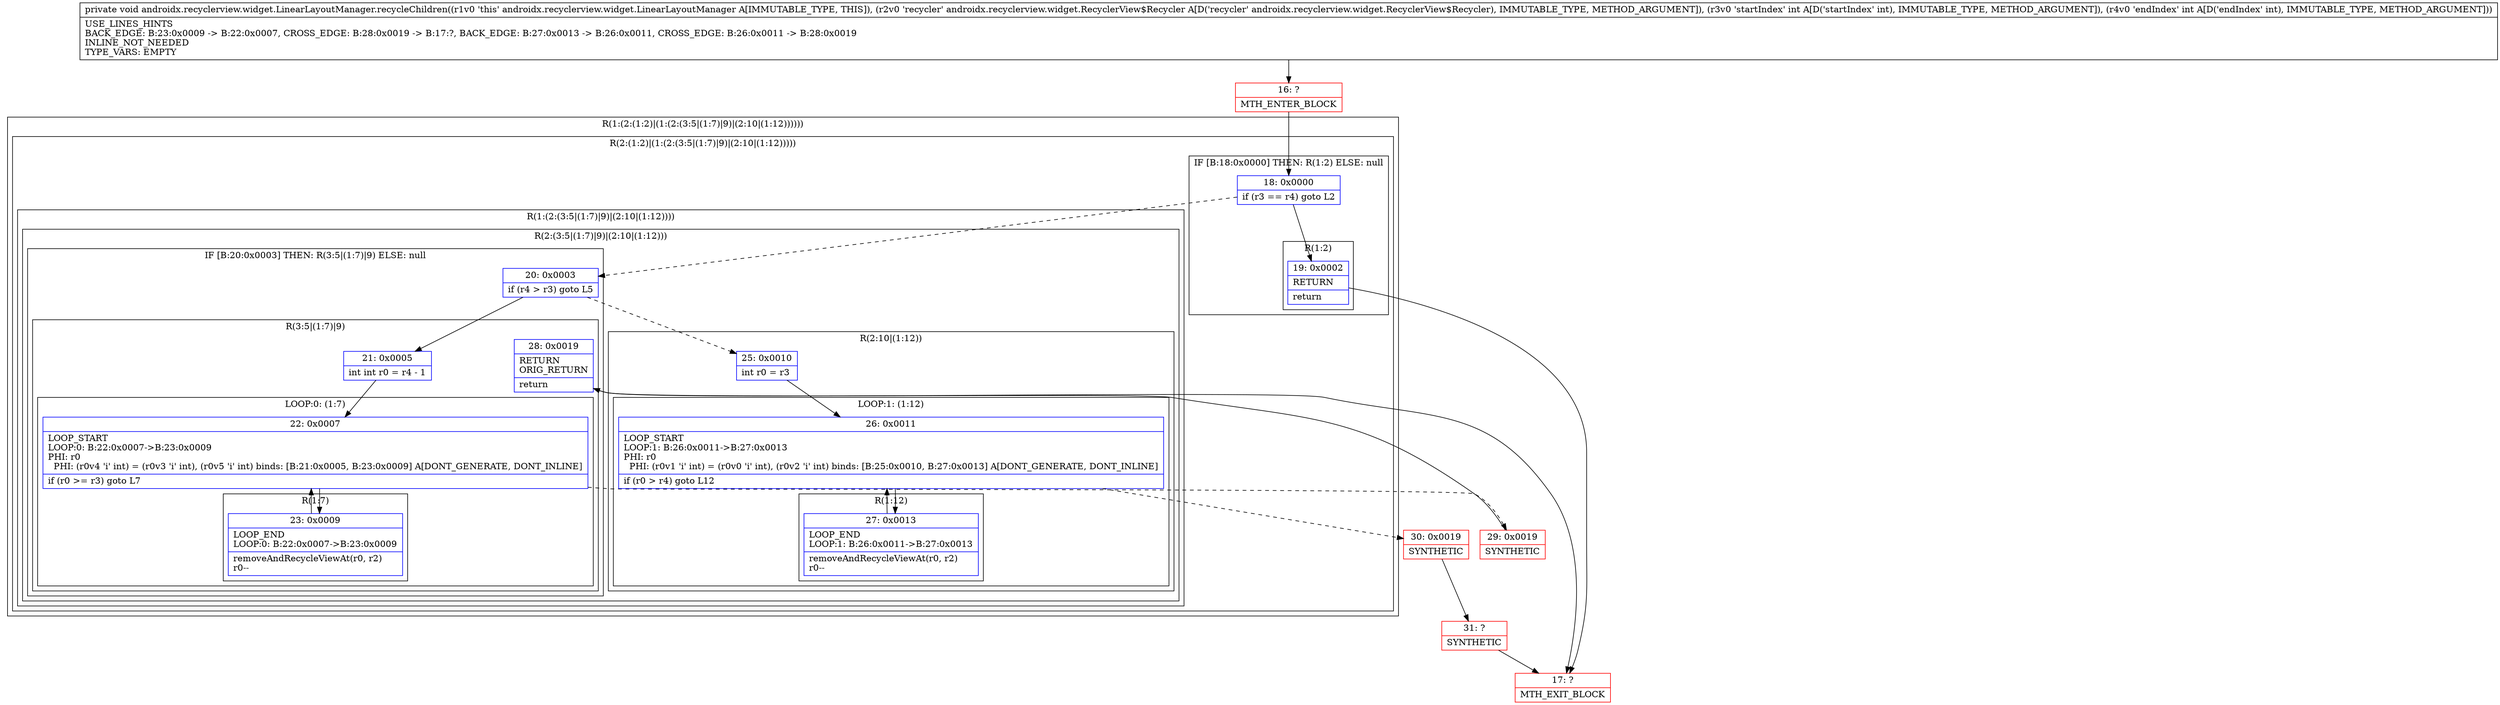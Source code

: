 digraph "CFG forandroidx.recyclerview.widget.LinearLayoutManager.recycleChildren(Landroidx\/recyclerview\/widget\/RecyclerView$Recycler;II)V" {
subgraph cluster_Region_1886332466 {
label = "R(1:(2:(1:2)|(1:(2:(3:5|(1:7)|9)|(2:10|(1:12))))))";
node [shape=record,color=blue];
subgraph cluster_Region_165190222 {
label = "R(2:(1:2)|(1:(2:(3:5|(1:7)|9)|(2:10|(1:12)))))";
node [shape=record,color=blue];
subgraph cluster_IfRegion_1957142394 {
label = "IF [B:18:0x0000] THEN: R(1:2) ELSE: null";
node [shape=record,color=blue];
Node_18 [shape=record,label="{18\:\ 0x0000|if (r3 == r4) goto L2\l}"];
subgraph cluster_Region_1144783023 {
label = "R(1:2)";
node [shape=record,color=blue];
Node_19 [shape=record,label="{19\:\ 0x0002|RETURN\l|return\l}"];
}
}
subgraph cluster_Region_1307304108 {
label = "R(1:(2:(3:5|(1:7)|9)|(2:10|(1:12))))";
node [shape=record,color=blue];
subgraph cluster_Region_2890165 {
label = "R(2:(3:5|(1:7)|9)|(2:10|(1:12)))";
node [shape=record,color=blue];
subgraph cluster_IfRegion_1220020869 {
label = "IF [B:20:0x0003] THEN: R(3:5|(1:7)|9) ELSE: null";
node [shape=record,color=blue];
Node_20 [shape=record,label="{20\:\ 0x0003|if (r4 \> r3) goto L5\l}"];
subgraph cluster_Region_1525791707 {
label = "R(3:5|(1:7)|9)";
node [shape=record,color=blue];
Node_21 [shape=record,label="{21\:\ 0x0005|int int r0 = r4 \- 1\l}"];
subgraph cluster_LoopRegion_302128069 {
label = "LOOP:0: (1:7)";
node [shape=record,color=blue];
Node_22 [shape=record,label="{22\:\ 0x0007|LOOP_START\lLOOP:0: B:22:0x0007\-\>B:23:0x0009\lPHI: r0 \l  PHI: (r0v4 'i' int) = (r0v3 'i' int), (r0v5 'i' int) binds: [B:21:0x0005, B:23:0x0009] A[DONT_GENERATE, DONT_INLINE]\l|if (r0 \>= r3) goto L7\l}"];
subgraph cluster_Region_798926305 {
label = "R(1:7)";
node [shape=record,color=blue];
Node_23 [shape=record,label="{23\:\ 0x0009|LOOP_END\lLOOP:0: B:22:0x0007\-\>B:23:0x0009\l|removeAndRecycleViewAt(r0, r2)\lr0\-\-\l}"];
}
}
Node_28 [shape=record,label="{28\:\ 0x0019|RETURN\lORIG_RETURN\l|return\l}"];
}
}
subgraph cluster_Region_70881360 {
label = "R(2:10|(1:12))";
node [shape=record,color=blue];
Node_25 [shape=record,label="{25\:\ 0x0010|int r0 = r3\l}"];
subgraph cluster_LoopRegion_1795872121 {
label = "LOOP:1: (1:12)";
node [shape=record,color=blue];
Node_26 [shape=record,label="{26\:\ 0x0011|LOOP_START\lLOOP:1: B:26:0x0011\-\>B:27:0x0013\lPHI: r0 \l  PHI: (r0v1 'i' int) = (r0v0 'i' int), (r0v2 'i' int) binds: [B:25:0x0010, B:27:0x0013] A[DONT_GENERATE, DONT_INLINE]\l|if (r0 \> r4) goto L12\l}"];
subgraph cluster_Region_1698524286 {
label = "R(1:12)";
node [shape=record,color=blue];
Node_27 [shape=record,label="{27\:\ 0x0013|LOOP_END\lLOOP:1: B:26:0x0011\-\>B:27:0x0013\l|removeAndRecycleViewAt(r0, r2)\lr0\-\-\l}"];
}
}
}
}
}
}
}
Node_16 [shape=record,color=red,label="{16\:\ ?|MTH_ENTER_BLOCK\l}"];
Node_17 [shape=record,color=red,label="{17\:\ ?|MTH_EXIT_BLOCK\l}"];
Node_29 [shape=record,color=red,label="{29\:\ 0x0019|SYNTHETIC\l}"];
Node_30 [shape=record,color=red,label="{30\:\ 0x0019|SYNTHETIC\l}"];
Node_31 [shape=record,color=red,label="{31\:\ ?|SYNTHETIC\l}"];
MethodNode[shape=record,label="{private void androidx.recyclerview.widget.LinearLayoutManager.recycleChildren((r1v0 'this' androidx.recyclerview.widget.LinearLayoutManager A[IMMUTABLE_TYPE, THIS]), (r2v0 'recycler' androidx.recyclerview.widget.RecyclerView$Recycler A[D('recycler' androidx.recyclerview.widget.RecyclerView$Recycler), IMMUTABLE_TYPE, METHOD_ARGUMENT]), (r3v0 'startIndex' int A[D('startIndex' int), IMMUTABLE_TYPE, METHOD_ARGUMENT]), (r4v0 'endIndex' int A[D('endIndex' int), IMMUTABLE_TYPE, METHOD_ARGUMENT]))  | USE_LINES_HINTS\lBACK_EDGE: B:23:0x0009 \-\> B:22:0x0007, CROSS_EDGE: B:28:0x0019 \-\> B:17:?, BACK_EDGE: B:27:0x0013 \-\> B:26:0x0011, CROSS_EDGE: B:26:0x0011 \-\> B:28:0x0019\lINLINE_NOT_NEEDED\lTYPE_VARS: EMPTY\l}"];
MethodNode -> Node_16;Node_18 -> Node_19;
Node_18 -> Node_20[style=dashed];
Node_19 -> Node_17;
Node_20 -> Node_21;
Node_20 -> Node_25[style=dashed];
Node_21 -> Node_22;
Node_22 -> Node_23;
Node_22 -> Node_29[style=dashed];
Node_23 -> Node_22;
Node_28 -> Node_17;
Node_25 -> Node_26;
Node_26 -> Node_27;
Node_26 -> Node_30[style=dashed];
Node_27 -> Node_26;
Node_16 -> Node_18;
Node_29 -> Node_28;
Node_30 -> Node_31;
Node_31 -> Node_17;
}

